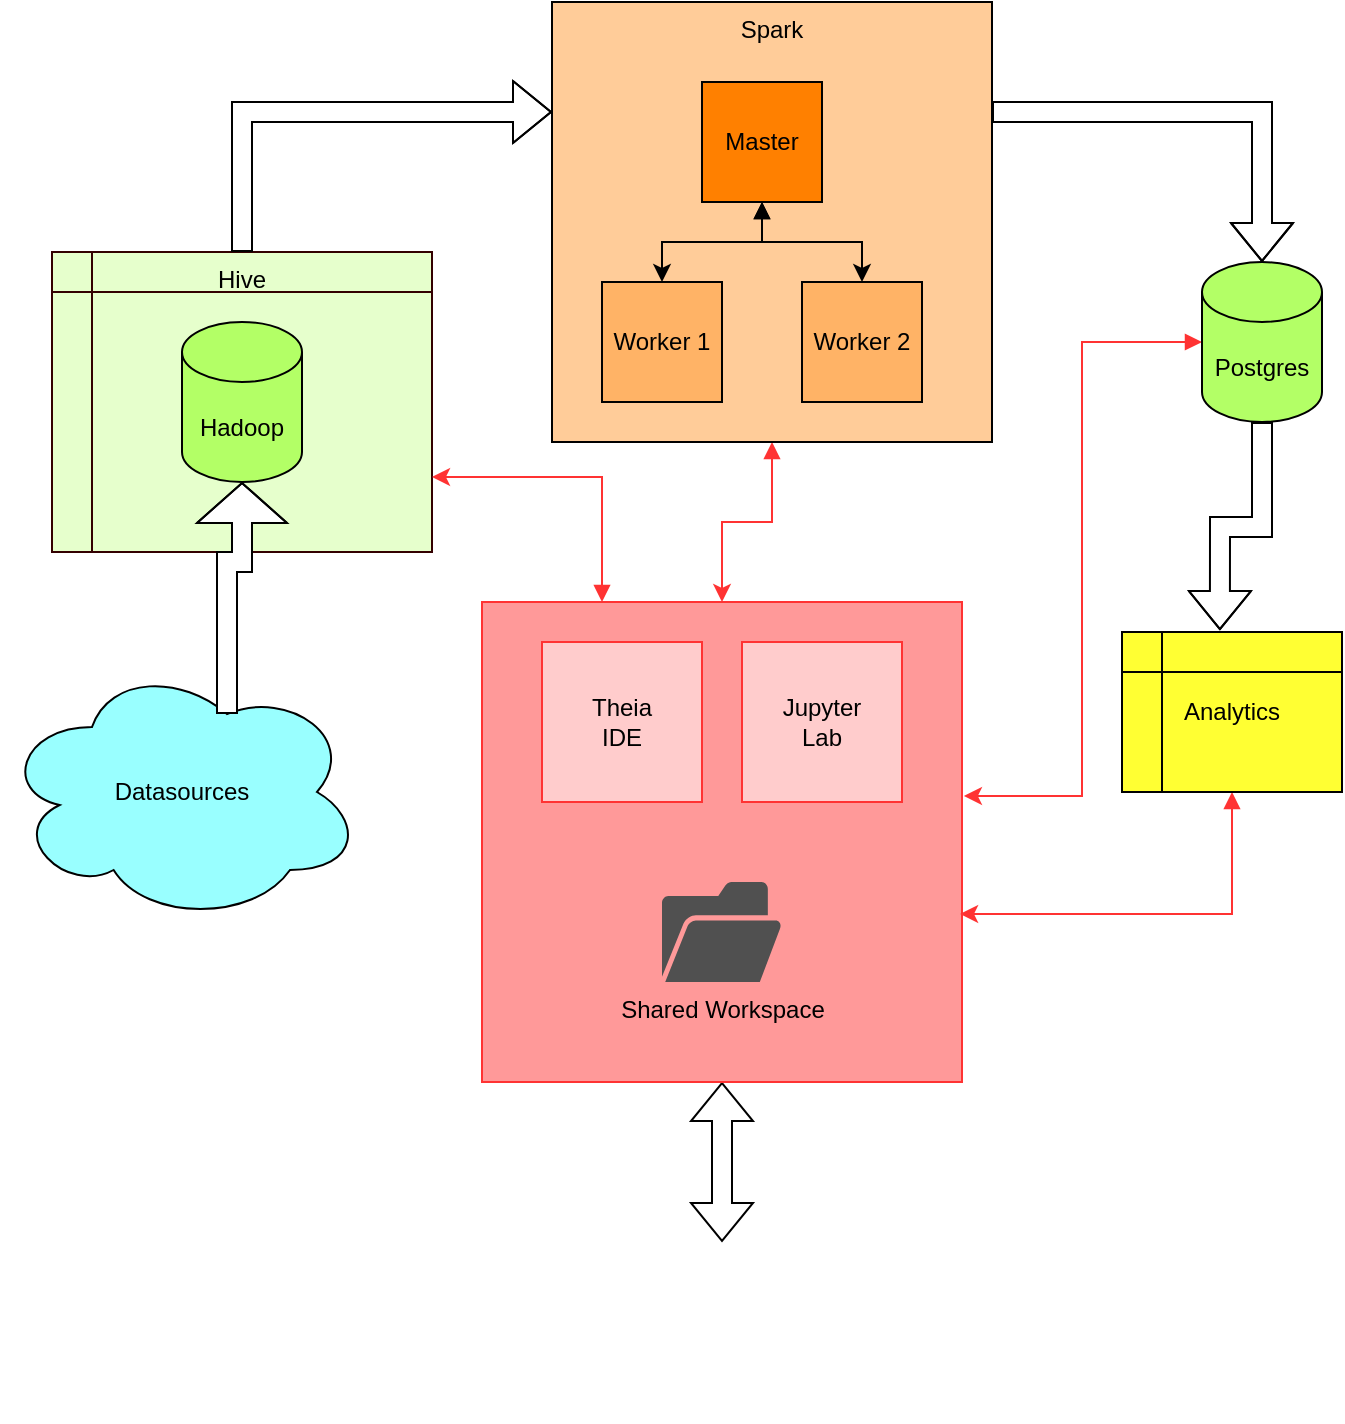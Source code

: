 <mxfile version="15.8.0" type="device"><diagram id="AJ397bRrNxHIpIOOmHBE" name="Page-1"><mxGraphModel dx="1673" dy="896" grid="1" gridSize="10" guides="1" tooltips="1" connect="1" arrows="1" fold="1" page="1" pageScale="1" pageWidth="850" pageHeight="1100" math="0" shadow="0"><root><mxCell id="0"/><mxCell id="1" parent="0"/><mxCell id="VDYK4mCvChDsjxknubJ8-37" value="Hive" style="shape=internalStorage;whiteSpace=wrap;html=1;backgroundOutline=1;strokeColor=#330000;fillColor=#E6FFCC;verticalAlign=top;" vertex="1" parent="1"><mxGeometry x="65" y="165" width="190" height="150" as="geometry"/></mxCell><mxCell id="VDYK4mCvChDsjxknubJ8-28" style="edgeStyle=orthogonalEdgeStyle;shape=flexArrow;rounded=0;orthogonalLoop=1;jettySize=auto;html=1;exitX=0.5;exitY=1;exitDx=0;exitDy=0;entryX=0.5;entryY=0;entryDx=0;entryDy=0;startArrow=block;" edge="1" parent="1" source="VDYK4mCvChDsjxknubJ8-26" target="VDYK4mCvChDsjxknubJ8-27"><mxGeometry relative="1" as="geometry"/></mxCell><mxCell id="VDYK4mCvChDsjxknubJ8-26" value="" style="whiteSpace=wrap;html=1;aspect=fixed;fillColor=#FF9999;verticalAlign=middle;strokeColor=#FF3333;" vertex="1" parent="1"><mxGeometry x="280" y="340" width="240" height="240" as="geometry"/></mxCell><mxCell id="VDYK4mCvChDsjxknubJ8-35" style="edgeStyle=orthogonalEdgeStyle;rounded=0;orthogonalLoop=1;jettySize=auto;html=1;exitX=0;exitY=0.5;exitDx=0;exitDy=0;exitPerimeter=0;entryX=1.004;entryY=0.404;entryDx=0;entryDy=0;entryPerimeter=0;startArrow=block;fillColor=#FFFFFF;strokeColor=#FF3333;" edge="1" parent="1" source="VDYK4mCvChDsjxknubJ8-1" target="VDYK4mCvChDsjxknubJ8-26"><mxGeometry relative="1" as="geometry"/></mxCell><mxCell id="VDYK4mCvChDsjxknubJ8-1" value="Postgres" style="shape=cylinder3;whiteSpace=wrap;html=1;boundedLbl=1;backgroundOutline=1;size=15;fillColor=#B3FF66;" vertex="1" parent="1"><mxGeometry x="640" y="170" width="60" height="80" as="geometry"/></mxCell><mxCell id="VDYK4mCvChDsjxknubJ8-21" style="edgeStyle=orthogonalEdgeStyle;shape=flexArrow;rounded=0;orthogonalLoop=1;jettySize=auto;html=1;exitX=1;exitY=0.25;exitDx=0;exitDy=0;entryX=0.5;entryY=0;entryDx=0;entryDy=0;entryPerimeter=0;fillColor=#FFFFFF;" edge="1" parent="1" source="VDYK4mCvChDsjxknubJ8-3" target="VDYK4mCvChDsjxknubJ8-1"><mxGeometry relative="1" as="geometry"/></mxCell><mxCell id="VDYK4mCvChDsjxknubJ8-34" style="edgeStyle=orthogonalEdgeStyle;rounded=0;orthogonalLoop=1;jettySize=auto;html=1;exitX=0.5;exitY=1;exitDx=0;exitDy=0;entryX=0.5;entryY=0;entryDx=0;entryDy=0;startArrow=block;fillColor=#FFFFFF;strokeColor=#FF3333;" edge="1" parent="1" source="VDYK4mCvChDsjxknubJ8-3" target="VDYK4mCvChDsjxknubJ8-26"><mxGeometry relative="1" as="geometry"/></mxCell><mxCell id="VDYK4mCvChDsjxknubJ8-3" value="Spark" style="whiteSpace=wrap;html=1;aspect=fixed;verticalAlign=top;fillColor=#FFCC99;" vertex="1" parent="1"><mxGeometry x="315" y="40" width="220" height="220" as="geometry"/></mxCell><mxCell id="VDYK4mCvChDsjxknubJ8-31" style="edgeStyle=orthogonalEdgeStyle;rounded=0;orthogonalLoop=1;jettySize=auto;html=1;exitX=0.5;exitY=1;exitDx=0;exitDy=0;startArrow=block;fillColor=#FFFFFF;" edge="1" parent="1" source="VDYK4mCvChDsjxknubJ8-4" target="VDYK4mCvChDsjxknubJ8-6"><mxGeometry relative="1" as="geometry"/></mxCell><mxCell id="VDYK4mCvChDsjxknubJ8-32" style="edgeStyle=orthogonalEdgeStyle;rounded=0;orthogonalLoop=1;jettySize=auto;html=1;exitX=0.5;exitY=1;exitDx=0;exitDy=0;entryX=0.5;entryY=0;entryDx=0;entryDy=0;startArrow=block;fillColor=#FFFFFF;" edge="1" parent="1" source="VDYK4mCvChDsjxknubJ8-4" target="VDYK4mCvChDsjxknubJ8-7"><mxGeometry relative="1" as="geometry"/></mxCell><mxCell id="VDYK4mCvChDsjxknubJ8-4" value="Master" style="whiteSpace=wrap;html=1;aspect=fixed;verticalAlign=middle;fillColor=#FF8000;" vertex="1" parent="1"><mxGeometry x="390" y="80" width="60" height="60" as="geometry"/></mxCell><mxCell id="VDYK4mCvChDsjxknubJ8-6" value="Worker 1" style="whiteSpace=wrap;html=1;aspect=fixed;verticalAlign=middle;fillColor=#FFB366;" vertex="1" parent="1"><mxGeometry x="340" y="180" width="60" height="60" as="geometry"/></mxCell><mxCell id="VDYK4mCvChDsjxknubJ8-7" value="Worker 2" style="whiteSpace=wrap;html=1;aspect=fixed;verticalAlign=middle;fillColor=#FFB366;" vertex="1" parent="1"><mxGeometry x="440" y="180" width="60" height="60" as="geometry"/></mxCell><mxCell id="VDYK4mCvChDsjxknubJ8-20" style="edgeStyle=orthogonalEdgeStyle;shape=flexArrow;rounded=0;orthogonalLoop=1;jettySize=auto;html=1;entryX=0;entryY=0.25;entryDx=0;entryDy=0;fillColor=#FFFFFF;exitX=0.5;exitY=0;exitDx=0;exitDy=0;" edge="1" parent="1" source="VDYK4mCvChDsjxknubJ8-37" target="VDYK4mCvChDsjxknubJ8-3"><mxGeometry relative="1" as="geometry"><mxPoint x="160" y="70" as="sourcePoint"/></mxGeometry></mxCell><mxCell id="VDYK4mCvChDsjxknubJ8-2" value="Hadoop" style="shape=cylinder3;whiteSpace=wrap;html=1;boundedLbl=1;backgroundOutline=1;size=15;fillColor=#B3FF66;" vertex="1" parent="1"><mxGeometry x="130" y="200" width="60" height="80" as="geometry"/></mxCell><mxCell id="VDYK4mCvChDsjxknubJ8-33" style="edgeStyle=orthogonalEdgeStyle;rounded=0;orthogonalLoop=1;jettySize=auto;html=1;entryX=1;entryY=0.75;entryDx=0;entryDy=0;startArrow=block;fillColor=#FFFFFF;exitX=0.25;exitY=0;exitDx=0;exitDy=0;strokeColor=#FF3333;" edge="1" parent="1" source="VDYK4mCvChDsjxknubJ8-26" target="VDYK4mCvChDsjxknubJ8-37"><mxGeometry relative="1" as="geometry"><mxPoint x="240" y="272.5" as="targetPoint"/></mxGeometry></mxCell><mxCell id="VDYK4mCvChDsjxknubJ8-9" value="Theia&lt;br&gt;IDE" style="whiteSpace=wrap;html=1;aspect=fixed;verticalAlign=middle;strokeColor=#FF3333;fillColor=#FFCCCC;" vertex="1" parent="1"><mxGeometry x="310" y="360" width="80" height="80" as="geometry"/></mxCell><mxCell id="VDYK4mCvChDsjxknubJ8-10" value="Jupyter&lt;br&gt;Lab" style="whiteSpace=wrap;html=1;aspect=fixed;verticalAlign=middle;strokeColor=#FF3333;fillColor=#FFCCCC;" vertex="1" parent="1"><mxGeometry x="410" y="360" width="80" height="80" as="geometry"/></mxCell><mxCell id="VDYK4mCvChDsjxknubJ8-12" value="Shared Workspace" style="sketch=0;pointerEvents=1;shadow=0;dashed=0;html=1;strokeColor=none;fillColor=#505050;labelPosition=center;verticalLabelPosition=bottom;verticalAlign=top;outlineConnect=0;align=center;shape=mxgraph.office.concepts.folder_open;" vertex="1" parent="1"><mxGeometry x="370" y="480" width="60" height="50" as="geometry"/></mxCell><mxCell id="VDYK4mCvChDsjxknubJ8-14" value="Datasources" style="ellipse;shape=cloud;whiteSpace=wrap;html=1;fillColor=#99FFFF;verticalAlign=middle;" vertex="1" parent="1"><mxGeometry x="40" y="370" width="180" height="130" as="geometry"/></mxCell><mxCell id="VDYK4mCvChDsjxknubJ8-15" style="edgeStyle=orthogonalEdgeStyle;shape=flexArrow;rounded=0;orthogonalLoop=1;jettySize=auto;html=1;exitX=0.625;exitY=0.2;exitDx=0;exitDy=0;exitPerimeter=0;fillColor=#FFFFFF;endWidth=34;endSize=6.33;" edge="1" parent="1" source="VDYK4mCvChDsjxknubJ8-14" target="VDYK4mCvChDsjxknubJ8-2"><mxGeometry relative="1" as="geometry"><mxPoint x="133.04" y="353.02" as="sourcePoint"/><Array as="points"><mxPoint x="153" y="320"/><mxPoint x="160" y="320"/></Array></mxGeometry></mxCell><mxCell id="VDYK4mCvChDsjxknubJ8-36" style="edgeStyle=orthogonalEdgeStyle;rounded=0;orthogonalLoop=1;jettySize=auto;html=1;exitX=0.5;exitY=1;exitDx=0;exitDy=0;entryX=0.996;entryY=0.65;entryDx=0;entryDy=0;entryPerimeter=0;startArrow=block;fillColor=#FFFFFF;strokeColor=#FF3333;" edge="1" parent="1" source="VDYK4mCvChDsjxknubJ8-17" target="VDYK4mCvChDsjxknubJ8-26"><mxGeometry relative="1" as="geometry"/></mxCell><mxCell id="VDYK4mCvChDsjxknubJ8-17" value="Analytics" style="shape=internalStorage;whiteSpace=wrap;html=1;backgroundOutline=1;fillColor=#FFFF33;verticalAlign=middle;" vertex="1" parent="1"><mxGeometry x="600" y="355" width="110" height="80" as="geometry"/></mxCell><mxCell id="VDYK4mCvChDsjxknubJ8-18" style="edgeStyle=orthogonalEdgeStyle;shape=flexArrow;rounded=0;orthogonalLoop=1;jettySize=auto;html=1;exitX=0.5;exitY=1;exitDx=0;exitDy=0;exitPerimeter=0;fillColor=#FFFFFF;entryX=0.445;entryY=-0.012;entryDx=0;entryDy=0;entryPerimeter=0;" edge="1" parent="1" source="VDYK4mCvChDsjxknubJ8-1" target="VDYK4mCvChDsjxknubJ8-17"><mxGeometry relative="1" as="geometry"><mxPoint x="213.04" y="433.02" as="sourcePoint"/><mxPoint x="240" y="300" as="targetPoint"/></mxGeometry></mxCell><mxCell id="VDYK4mCvChDsjxknubJ8-19" value="" style="shape=image;html=1;verticalAlign=top;verticalLabelPosition=bottom;labelBackgroundColor=#ffffff;imageAspect=0;aspect=fixed;image=https://cdn2.iconfinder.com/data/icons/miscellaneous-31/60/android-brain-128.png;fillColor=#CCCCCC;" vertex="1" parent="1"><mxGeometry x="457" y="50" width="58" height="58" as="geometry"/></mxCell><mxCell id="VDYK4mCvChDsjxknubJ8-27" value="" style="shape=image;html=1;verticalAlign=top;verticalLabelPosition=bottom;labelBackgroundColor=#ffffff;imageAspect=0;aspect=fixed;image=https://cdn2.iconfinder.com/data/icons/social-icons-circular-color/512/github-128.png;fillColor=#FFFFFF;" vertex="1" parent="1"><mxGeometry x="355" y="660" width="90" height="90" as="geometry"/></mxCell></root></mxGraphModel></diagram></mxfile>